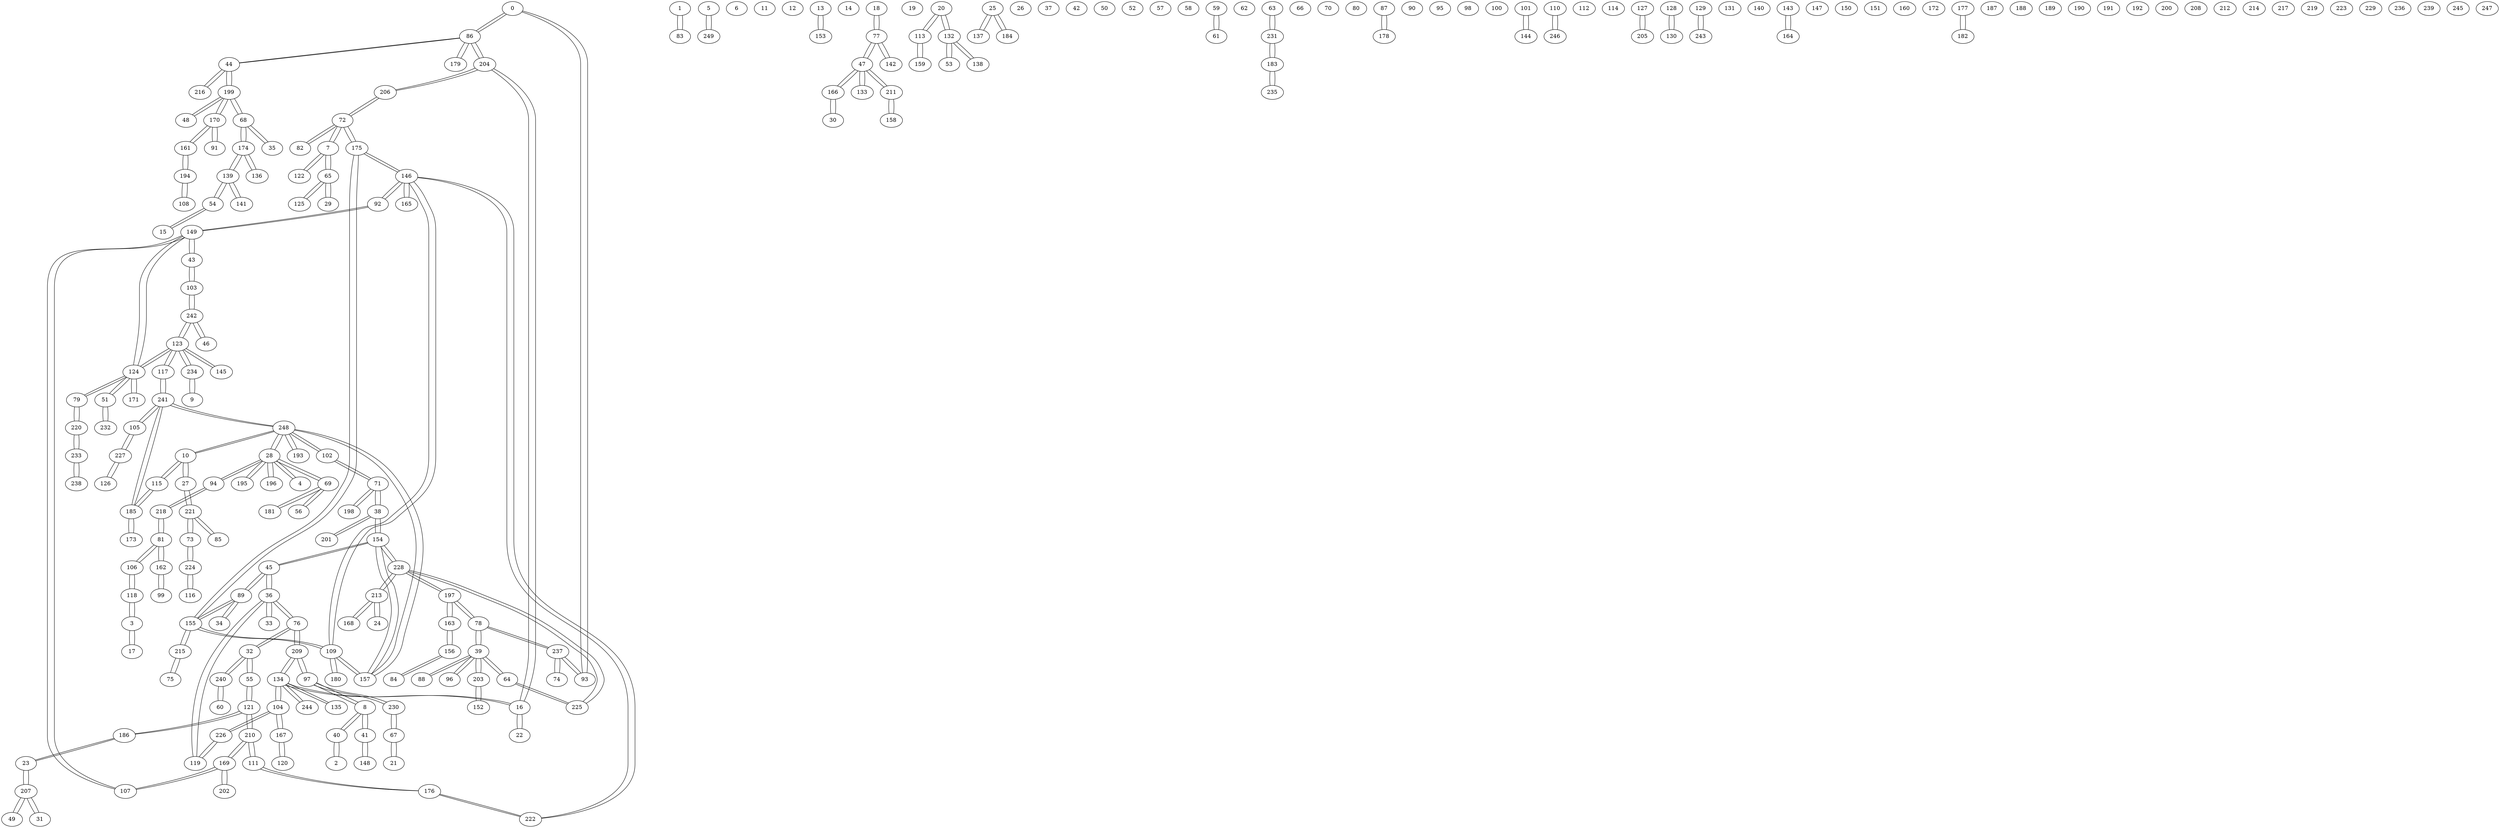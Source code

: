 graph {
0 -- 86 [ distancia=12 ]
0 -- 93 [ distancia=14 ]
1 -- 83 [ distancia=13 ]
2 -- 40 [ distancia=3 ]
3 -- 118 [ distancia=5 ]
3 -- 17 [ distancia=10 ]
4 -- 28 [ distancia=1 ]
5 -- 249 [ distancia=7 ]
6;
7 -- 122 [ distancia=1 ]
7 -- 65 [ distancia=1 ]
7 -- 72 [ distancia=6 ]
8 -- 41 [ distancia=2 ]
8 -- 40 [ distancia=10 ]
8 -- 97 [ distancia=13 ]
9 -- 234 [ distancia=1 ]
10 -- 115 [ distancia=2 ]
10 -- 27 [ distancia=6 ]
10 -- 248 [ distancia=7 ]
11;
12;
13 -- 153 [ distancia=4 ]
14;
15 -- 54 [ distancia=14 ]
16 -- 134 [ distancia=12 ]
16 -- 204 [ distancia=14 ]
16 -- 22 [ distancia=14 ]
17 -- 3 [ distancia=10 ]
18 -- 77 [ distancia=14 ]
19;
20 -- 113 [ distancia=8 ]
20 -- 132 [ distancia=9 ]
21 -- 67 [ distancia=6 ]
22 -- 16 [ distancia=14 ]
23 -- 186 [ distancia=3 ]
23 -- 207 [ distancia=7 ]
24 -- 213 [ distancia=14 ]
25 -- 137 [ distancia=7 ]
25 -- 184 [ distancia=9 ]
26;
27 -- 10 [ distancia=6 ]
27 -- 221 [ distancia=12 ]
28 -- 248 [ distancia=1 ]
28 -- 69 [ distancia=1 ]
28 -- 4 [ distancia=1 ]
28 -- 195 [ distancia=2 ]
28 -- 196 [ distancia=10 ]
28 -- 94 [ distancia=11 ]
29 -- 65 [ distancia=7 ]
30 -- 166 [ distancia=10 ]
31 -- 207 [ distancia=13 ]
32 -- 55 [ distancia=4 ]
32 -- 240 [ distancia=5 ]
32 -- 76 [ distancia=15 ]
33 -- 36 [ distancia=10 ]
34 -- 89 [ distancia=11 ]
35 -- 68 [ distancia=5 ]
36 -- 76 [ distancia=6 ]
36 -- 119 [ distancia=8 ]
36 -- 33 [ distancia=10 ]
36 -- 45 [ distancia=14 ]
37;
38 -- 201 [ distancia=4 ]
38 -- 71 [ distancia=6 ]
38 -- 154 [ distancia=8 ]
39 -- 96 [ distancia=3 ]
39 -- 78 [ distancia=5 ]
39 -- 64 [ distancia=12 ]
39 -- 203 [ distancia=14 ]
39 -- 88 [ distancia=15 ]
40 -- 2 [ distancia=3 ]
40 -- 8 [ distancia=10 ]
41 -- 8 [ distancia=2 ]
41 -- 148 [ distancia=10 ]
42;
43 -- 149 [ distancia=7 ]
43 -- 103 [ distancia=12 ]
44 -- 199 [ distancia=6 ]
44 -- 86 [ distancia=7 ]
44 -- 216 [ distancia=13 ]
45 -- 154 [ distancia=1 ]
45 -- 89 [ distancia=12 ]
45 -- 36 [ distancia=14 ]
46 -- 242 [ distancia=6 ]
47 -- 133 [ distancia=3 ]
47 -- 211 [ distancia=4 ]
47 -- 166 [ distancia=4 ]
47 -- 77 [ distancia=6 ]
48 -- 199 [ distancia=2 ]
49 -- 207 [ distancia=12 ]
50;
51 -- 124 [ distancia=12 ]
51 -- 232 [ distancia=13 ]
52;
53 -- 132 [ distancia=9 ]
54 -- 139 [ distancia=9 ]
54 -- 15 [ distancia=14 ]
55 -- 32 [ distancia=4 ]
55 -- 121 [ distancia=12 ]
56 -- 69 [ distancia=11 ]
57;
58;
59 -- 61 [ distancia=9 ]
60 -- 240 [ distancia=11 ]
61 -- 59 [ distancia=9 ]
62;
63 -- 231 [ distancia=11 ]
64 -- 39 [ distancia=12 ]
64 -- 225 [ distancia=15 ]
65 -- 7 [ distancia=1 ]
65 -- 125 [ distancia=2 ]
65 -- 29 [ distancia=7 ]
66;
67 -- 230 [ distancia=4 ]
67 -- 21 [ distancia=6 ]
68 -- 35 [ distancia=5 ]
68 -- 199 [ distancia=11 ]
68 -- 174 [ distancia=12 ]
69 -- 28 [ distancia=1 ]
69 -- 181 [ distancia=3 ]
69 -- 56 [ distancia=11 ]
70;
71 -- 102 [ distancia=1 ]
71 -- 38 [ distancia=6 ]
71 -- 198 [ distancia=8 ]
72 -- 175 [ distancia=2 ]
72 -- 206 [ distancia=6 ]
72 -- 7 [ distancia=6 ]
72 -- 82 [ distancia=13 ]
73 -- 221 [ distancia=1 ]
73 -- 224 [ distancia=14 ]
74 -- 237 [ distancia=15 ]
75 -- 215 [ distancia=14 ]
76 -- 209 [ distancia=5 ]
76 -- 36 [ distancia=6 ]
76 -- 32 [ distancia=15 ]
77 -- 47 [ distancia=6 ]
77 -- 142 [ distancia=8 ]
77 -- 18 [ distancia=14 ]
78 -- 237 [ distancia=1 ]
78 -- 197 [ distancia=3 ]
78 -- 39 [ distancia=5 ]
79 -- 220 [ distancia=2 ]
79 -- 124 [ distancia=13 ]
80;
81 -- 162 [ distancia=5 ]
81 -- 218 [ distancia=13 ]
81 -- 106 [ distancia=14 ]
82 -- 72 [ distancia=13 ]
83 -- 1 [ distancia=13 ]
84 -- 156 [ distancia=7 ]
85 -- 221 [ distancia=4 ]
86 -- 44 [ distancia=7 ]
86 -- 179 [ distancia=9 ]
86 -- 0 [ distancia=12 ]
86 -- 204 [ distancia=14 ]
87 -- 178 [ distancia=11 ]
88 -- 39 [ distancia=15 ]
89 -- 155 [ distancia=5 ]
89 -- 34 [ distancia=11 ]
89 -- 45 [ distancia=12 ]
90;
91 -- 170 [ distancia=7 ]
92 -- 149 [ distancia=10 ]
92 -- 146 [ distancia=14 ]
93 -- 237 [ distancia=11 ]
93 -- 0 [ distancia=14 ]
94 -- 218 [ distancia=7 ]
94 -- 28 [ distancia=11 ]
95;
96 -- 39 [ distancia=3 ]
97 -- 230 [ distancia=1 ]
97 -- 209 [ distancia=13 ]
97 -- 8 [ distancia=13 ]
98;
99 -- 162 [ distancia=14 ]
100;
101 -- 144 [ distancia=1 ]
102 -- 71 [ distancia=1 ]
102 -- 248 [ distancia=10 ]
103 -- 43 [ distancia=12 ]
103 -- 242 [ distancia=15 ]
104 -- 167 [ distancia=2 ]
104 -- 226 [ distancia=2 ]
104 -- 134 [ distancia=6 ]
105 -- 241 [ distancia=3 ]
105 -- 227 [ distancia=8 ]
106 -- 118 [ distancia=8 ]
106 -- 81 [ distancia=14 ]
107 -- 169 [ distancia=1 ]
107 -- 149 [ distancia=1 ]
108 -- 194 [ distancia=11 ]
109 -- 155 [ distancia=2 ]
109 -- 180 [ distancia=6 ]
109 -- 146 [ distancia=10 ]
109 -- 157 [ distancia=11 ]
110 -- 246 [ distancia=5 ]
111 -- 176 [ distancia=2 ]
111 -- 210 [ distancia=7 ]
112;
113 -- 20 [ distancia=8 ]
113 -- 159 [ distancia=9 ]
114;
115 -- 10 [ distancia=2 ]
115 -- 185 [ distancia=15 ]
116 -- 224 [ distancia=3 ]
117 -- 241 [ distancia=3 ]
117 -- 123 [ distancia=4 ]
118 -- 3 [ distancia=5 ]
118 -- 106 [ distancia=8 ]
119 -- 226 [ distancia=6 ]
119 -- 36 [ distancia=8 ]
120 -- 167 [ distancia=2 ]
121 -- 210 [ distancia=3 ]
121 -- 186 [ distancia=7 ]
121 -- 55 [ distancia=12 ]
122 -- 7 [ distancia=1 ]
123 -- 145 [ distancia=1 ]
123 -- 117 [ distancia=4 ]
123 -- 124 [ distancia=4 ]
123 -- 242 [ distancia=11 ]
123 -- 234 [ distancia=12 ]
124 -- 171 [ distancia=1 ]
124 -- 123 [ distancia=4 ]
124 -- 149 [ distancia=7 ]
124 -- 51 [ distancia=12 ]
124 -- 79 [ distancia=13 ]
125 -- 65 [ distancia=2 ]
126 -- 227 [ distancia=6 ]
127 -- 205 [ distancia=1 ]
128 -- 130 [ distancia=4 ]
129 -- 243 [ distancia=13 ]
130 -- 128 [ distancia=4 ]
131;
132 -- 53 [ distancia=9 ]
132 -- 20 [ distancia=9 ]
132 -- 138 [ distancia=15 ]
133 -- 47 [ distancia=3 ]
134 -- 209 [ distancia=5 ]
134 -- 104 [ distancia=6 ]
134 -- 244 [ distancia=12 ]
134 -- 16 [ distancia=12 ]
134 -- 135 [ distancia=13 ]
135 -- 134 [ distancia=13 ]
136 -- 174 [ distancia=7 ]
137 -- 25 [ distancia=7 ]
138 -- 132 [ distancia=15 ]
139 -- 174 [ distancia=6 ]
139 -- 54 [ distancia=9 ]
139 -- 141 [ distancia=14 ]
140;
141 -- 139 [ distancia=14 ]
142 -- 77 [ distancia=8 ]
143 -- 164 [ distancia=2 ]
144 -- 101 [ distancia=1 ]
145 -- 123 [ distancia=1 ]
146 -- 222 [ distancia=1 ]
146 -- 165 [ distancia=6 ]
146 -- 109 [ distancia=10 ]
146 -- 92 [ distancia=14 ]
146 -- 175 [ distancia=15 ]
147;
148 -- 41 [ distancia=10 ]
149 -- 107 [ distancia=1 ]
149 -- 124 [ distancia=7 ]
149 -- 43 [ distancia=7 ]
149 -- 92 [ distancia=10 ]
150;
151;
152 -- 203 [ distancia=1 ]
153 -- 13 [ distancia=4 ]
154 -- 45 [ distancia=1 ]
154 -- 228 [ distancia=2 ]
154 -- 38 [ distancia=8 ]
154 -- 157 [ distancia=13 ]
155 -- 109 [ distancia=2 ]
155 -- 89 [ distancia=5 ]
155 -- 215 [ distancia=7 ]
155 -- 175 [ distancia=10 ]
156 -- 84 [ distancia=7 ]
156 -- 163 [ distancia=15 ]
157 -- 248 [ distancia=10 ]
157 -- 109 [ distancia=11 ]
157 -- 154 [ distancia=13 ]
158 -- 211 [ distancia=7 ]
159 -- 113 [ distancia=9 ]
160;
161 -- 170 [ distancia=10 ]
161 -- 194 [ distancia=13 ]
162 -- 81 [ distancia=5 ]
162 -- 99 [ distancia=14 ]
163 -- 197 [ distancia=13 ]
163 -- 156 [ distancia=15 ]
164 -- 143 [ distancia=2 ]
165 -- 146 [ distancia=6 ]
166 -- 47 [ distancia=4 ]
166 -- 30 [ distancia=10 ]
167 -- 104 [ distancia=2 ]
167 -- 120 [ distancia=2 ]
168 -- 213 [ distancia=8 ]
169 -- 107 [ distancia=1 ]
169 -- 202 [ distancia=8 ]
169 -- 210 [ distancia=14 ]
170 -- 91 [ distancia=7 ]
170 -- 161 [ distancia=10 ]
170 -- 199 [ distancia=11 ]
171 -- 124 [ distancia=1 ]
172;
173 -- 185 [ distancia=15 ]
174 -- 139 [ distancia=6 ]
174 -- 136 [ distancia=7 ]
174 -- 68 [ distancia=12 ]
175 -- 72 [ distancia=2 ]
175 -- 155 [ distancia=10 ]
175 -- 146 [ distancia=15 ]
176 -- 111 [ distancia=2 ]
176 -- 222 [ distancia=9 ]
177 -- 182 [ distancia=11 ]
178 -- 87 [ distancia=11 ]
179 -- 86 [ distancia=9 ]
180 -- 109 [ distancia=6 ]
181 -- 69 [ distancia=3 ]
182 -- 177 [ distancia=11 ]
183 -- 235 [ distancia=2 ]
183 -- 231 [ distancia=11 ]
184 -- 25 [ distancia=9 ]
185 -- 241 [ distancia=4 ]
185 -- 173 [ distancia=15 ]
185 -- 115 [ distancia=15 ]
186 -- 23 [ distancia=3 ]
186 -- 121 [ distancia=7 ]
187;
188;
189;
190;
191;
192;
193 -- 248 [ distancia=15 ]
194 -- 108 [ distancia=11 ]
194 -- 161 [ distancia=13 ]
195 -- 28 [ distancia=2 ]
196 -- 28 [ distancia=10 ]
197 -- 78 [ distancia=3 ]
197 -- 228 [ distancia=9 ]
197 -- 163 [ distancia=13 ]
198 -- 71 [ distancia=8 ]
199 -- 48 [ distancia=2 ]
199 -- 44 [ distancia=6 ]
199 -- 68 [ distancia=11 ]
199 -- 170 [ distancia=11 ]
200;
201 -- 38 [ distancia=4 ]
202 -- 169 [ distancia=8 ]
203 -- 152 [ distancia=1 ]
203 -- 39 [ distancia=14 ]
204 -- 206 [ distancia=8 ]
204 -- 16 [ distancia=14 ]
204 -- 86 [ distancia=14 ]
205 -- 127 [ distancia=1 ]
206 -- 72 [ distancia=6 ]
206 -- 204 [ distancia=8 ]
207 -- 23 [ distancia=7 ]
207 -- 49 [ distancia=12 ]
207 -- 31 [ distancia=13 ]
208;
209 -- 76 [ distancia=5 ]
209 -- 134 [ distancia=5 ]
209 -- 97 [ distancia=13 ]
210 -- 121 [ distancia=3 ]
210 -- 111 [ distancia=7 ]
210 -- 169 [ distancia=14 ]
211 -- 47 [ distancia=4 ]
211 -- 158 [ distancia=7 ]
212;
213 -- 168 [ distancia=8 ]
213 -- 228 [ distancia=11 ]
213 -- 24 [ distancia=14 ]
214;
215 -- 155 [ distancia=7 ]
215 -- 75 [ distancia=14 ]
216 -- 44 [ distancia=13 ]
217;
218 -- 94 [ distancia=7 ]
218 -- 81 [ distancia=13 ]
219;
220 -- 79 [ distancia=2 ]
220 -- 233 [ distancia=2 ]
221 -- 73 [ distancia=1 ]
221 -- 85 [ distancia=4 ]
221 -- 27 [ distancia=12 ]
222 -- 146 [ distancia=1 ]
222 -- 176 [ distancia=9 ]
223;
224 -- 116 [ distancia=3 ]
224 -- 73 [ distancia=14 ]
225 -- 228 [ distancia=2 ]
225 -- 64 [ distancia=15 ]
226 -- 104 [ distancia=2 ]
226 -- 119 [ distancia=6 ]
227 -- 126 [ distancia=6 ]
227 -- 105 [ distancia=8 ]
228 -- 225 [ distancia=2 ]
228 -- 154 [ distancia=2 ]
228 -- 197 [ distancia=9 ]
228 -- 213 [ distancia=11 ]
229;
230 -- 97 [ distancia=1 ]
230 -- 67 [ distancia=4 ]
231 -- 183 [ distancia=11 ]
231 -- 63 [ distancia=11 ]
232 -- 51 [ distancia=13 ]
233 -- 220 [ distancia=2 ]
233 -- 238 [ distancia=11 ]
234 -- 9 [ distancia=1 ]
234 -- 123 [ distancia=12 ]
235 -- 183 [ distancia=2 ]
236;
237 -- 78 [ distancia=1 ]
237 -- 93 [ distancia=11 ]
237 -- 74 [ distancia=15 ]
238 -- 233 [ distancia=11 ]
239;
240 -- 32 [ distancia=5 ]
240 -- 60 [ distancia=11 ]
241 -- 105 [ distancia=3 ]
241 -- 117 [ distancia=3 ]
241 -- 185 [ distancia=4 ]
241 -- 248 [ distancia=8 ]
242 -- 46 [ distancia=6 ]
242 -- 123 [ distancia=11 ]
242 -- 103 [ distancia=15 ]
243 -- 129 [ distancia=13 ]
244 -- 134 [ distancia=12 ]
245;
246 -- 110 [ distancia=5 ]
247;
248 -- 28 [ distancia=1 ]
248 -- 10 [ distancia=7 ]
248 -- 241 [ distancia=8 ]
248 -- 157 [ distancia=10 ]
248 -- 102 [ distancia=10 ]
248 -- 193 [ distancia=15 ]
249 -- 5 [ distancia=7 ]
}
